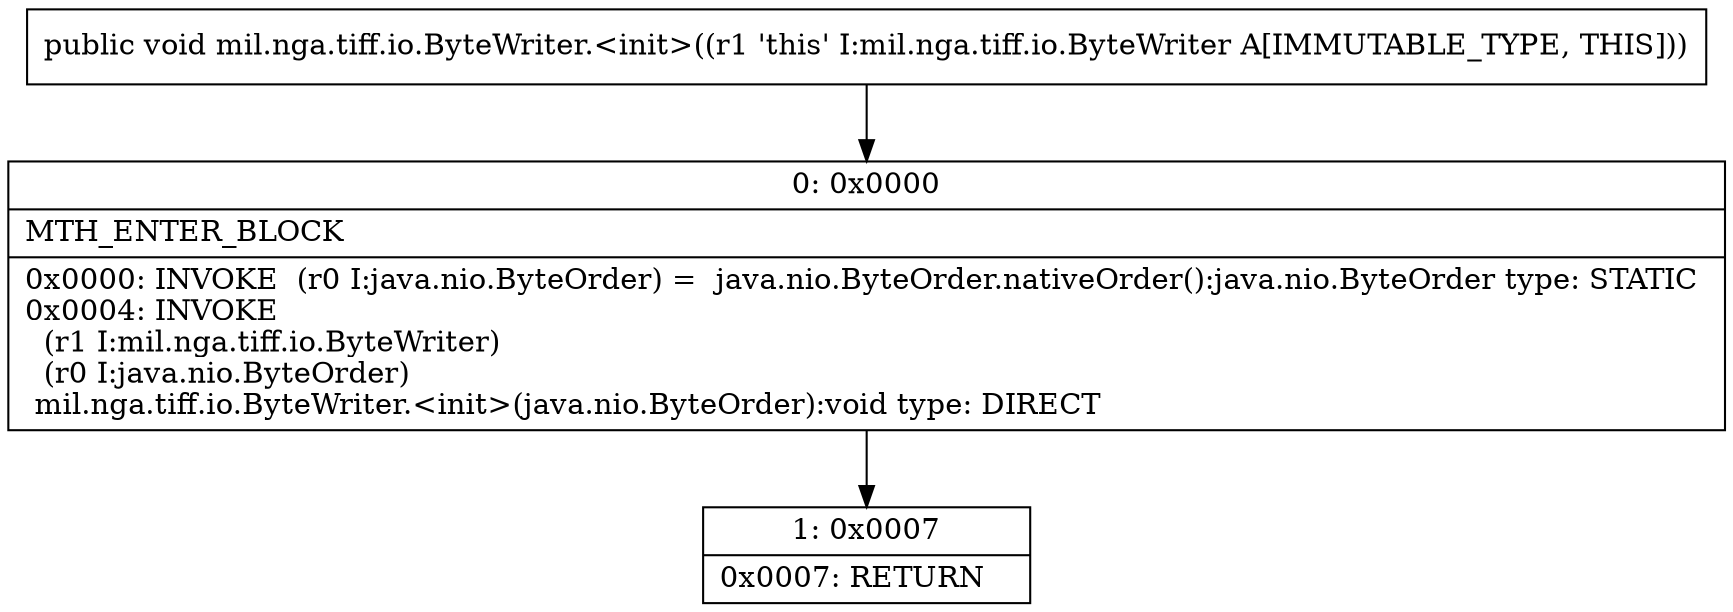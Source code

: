 digraph "CFG formil.nga.tiff.io.ByteWriter.\<init\>()V" {
Node_0 [shape=record,label="{0\:\ 0x0000|MTH_ENTER_BLOCK\l|0x0000: INVOKE  (r0 I:java.nio.ByteOrder) =  java.nio.ByteOrder.nativeOrder():java.nio.ByteOrder type: STATIC \l0x0004: INVOKE  \l  (r1 I:mil.nga.tiff.io.ByteWriter)\l  (r0 I:java.nio.ByteOrder)\l mil.nga.tiff.io.ByteWriter.\<init\>(java.nio.ByteOrder):void type: DIRECT \l}"];
Node_1 [shape=record,label="{1\:\ 0x0007|0x0007: RETURN   \l}"];
MethodNode[shape=record,label="{public void mil.nga.tiff.io.ByteWriter.\<init\>((r1 'this' I:mil.nga.tiff.io.ByteWriter A[IMMUTABLE_TYPE, THIS])) }"];
MethodNode -> Node_0;
Node_0 -> Node_1;
}

